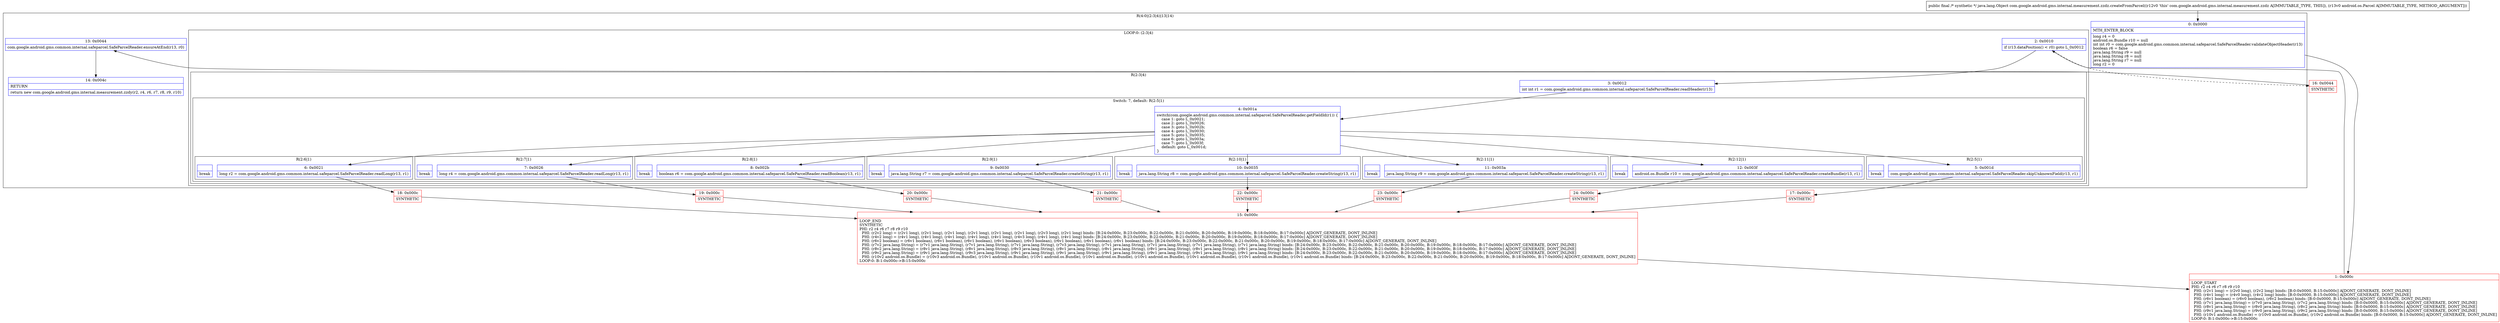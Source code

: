 digraph "CFG forcom.google.android.gms.internal.measurement.zzdz.createFromParcel(Landroid\/os\/Parcel;)Ljava\/lang\/Object;" {
subgraph cluster_Region_1629107127 {
label = "R(4:0|(2:3|4)|13|14)";
node [shape=record,color=blue];
Node_0 [shape=record,label="{0\:\ 0x0000|MTH_ENTER_BLOCK\l|long r4 = 0\landroid.os.Bundle r10 = null\lint int r0 = com.google.android.gms.common.internal.safeparcel.SafeParcelReader.validateObjectHeader(r13)\lboolean r6 = false\ljava.lang.String r9 = null\ljava.lang.String r8 = null\ljava.lang.String r7 = null\llong r2 = 0\l}"];
subgraph cluster_LoopRegion_51984833 {
label = "LOOP:0: (2:3|4)";
node [shape=record,color=blue];
Node_2 [shape=record,label="{2\:\ 0x0010|if (r13.dataPosition() \< r0) goto L_0x0012\l}"];
subgraph cluster_Region_728242269 {
label = "R(2:3|4)";
node [shape=record,color=blue];
Node_3 [shape=record,label="{3\:\ 0x0012|int int r1 = com.google.android.gms.common.internal.safeparcel.SafeParcelReader.readHeader(r13)\l}"];
subgraph cluster_SwitchRegion_783533904 {
label = "Switch: 7, default: R(2:5|1)";
node [shape=record,color=blue];
Node_4 [shape=record,label="{4\:\ 0x001a|switch(com.google.android.gms.common.internal.safeparcel.SafeParcelReader.getFieldId(r1)) \{\l    case 1: goto L_0x0021;\l    case 2: goto L_0x0026;\l    case 3: goto L_0x002b;\l    case 4: goto L_0x0030;\l    case 5: goto L_0x0035;\l    case 6: goto L_0x003a;\l    case 7: goto L_0x003f;\l    default: goto L_0x001d;\l\}\l}"];
subgraph cluster_Region_1151634460 {
label = "R(2:6|1)";
node [shape=record,color=blue];
Node_6 [shape=record,label="{6\:\ 0x0021|long r2 = com.google.android.gms.common.internal.safeparcel.SafeParcelReader.readLong(r13, r1)\l}"];
Node_InsnContainer_905431417 [shape=record,label="{|break\l}"];
}
subgraph cluster_Region_518037936 {
label = "R(2:7|1)";
node [shape=record,color=blue];
Node_7 [shape=record,label="{7\:\ 0x0026|long r4 = com.google.android.gms.common.internal.safeparcel.SafeParcelReader.readLong(r13, r1)\l}"];
Node_InsnContainer_1690645968 [shape=record,label="{|break\l}"];
}
subgraph cluster_Region_858666398 {
label = "R(2:8|1)";
node [shape=record,color=blue];
Node_8 [shape=record,label="{8\:\ 0x002b|boolean r6 = com.google.android.gms.common.internal.safeparcel.SafeParcelReader.readBoolean(r13, r1)\l}"];
Node_InsnContainer_1893444603 [shape=record,label="{|break\l}"];
}
subgraph cluster_Region_115661723 {
label = "R(2:9|1)";
node [shape=record,color=blue];
Node_9 [shape=record,label="{9\:\ 0x0030|java.lang.String r7 = com.google.android.gms.common.internal.safeparcel.SafeParcelReader.createString(r13, r1)\l}"];
Node_InsnContainer_90110600 [shape=record,label="{|break\l}"];
}
subgraph cluster_Region_1291400436 {
label = "R(2:10|1)";
node [shape=record,color=blue];
Node_10 [shape=record,label="{10\:\ 0x0035|java.lang.String r8 = com.google.android.gms.common.internal.safeparcel.SafeParcelReader.createString(r13, r1)\l}"];
Node_InsnContainer_250173275 [shape=record,label="{|break\l}"];
}
subgraph cluster_Region_676917098 {
label = "R(2:11|1)";
node [shape=record,color=blue];
Node_11 [shape=record,label="{11\:\ 0x003a|java.lang.String r9 = com.google.android.gms.common.internal.safeparcel.SafeParcelReader.createString(r13, r1)\l}"];
Node_InsnContainer_1137678563 [shape=record,label="{|break\l}"];
}
subgraph cluster_Region_798583694 {
label = "R(2:12|1)";
node [shape=record,color=blue];
Node_12 [shape=record,label="{12\:\ 0x003f|android.os.Bundle r10 = com.google.android.gms.common.internal.safeparcel.SafeParcelReader.createBundle(r13, r1)\l}"];
Node_InsnContainer_1852208914 [shape=record,label="{|break\l}"];
}
subgraph cluster_Region_237762846 {
label = "R(2:5|1)";
node [shape=record,color=blue];
Node_5 [shape=record,label="{5\:\ 0x001d|com.google.android.gms.common.internal.safeparcel.SafeParcelReader.skipUnknownField(r13, r1)\l}"];
Node_InsnContainer_480140012 [shape=record,label="{|break\l}"];
}
}
}
}
Node_13 [shape=record,label="{13\:\ 0x0044|com.google.android.gms.common.internal.safeparcel.SafeParcelReader.ensureAtEnd(r13, r0)\l}"];
Node_14 [shape=record,label="{14\:\ 0x004c|RETURN\l|return new com.google.android.gms.internal.measurement.zzdy(r2, r4, r6, r7, r8, r9, r10)\l}"];
}
Node_1 [shape=record,color=red,label="{1\:\ 0x000c|LOOP_START\lPHI: r2 r4 r6 r7 r8 r9 r10 \l  PHI: (r2v1 long) = (r2v0 long), (r2v2 long) binds: [B:0:0x0000, B:15:0x000c] A[DONT_GENERATE, DONT_INLINE]\l  PHI: (r4v1 long) = (r4v0 long), (r4v2 long) binds: [B:0:0x0000, B:15:0x000c] A[DONT_GENERATE, DONT_INLINE]\l  PHI: (r6v1 boolean) = (r6v0 boolean), (r6v2 boolean) binds: [B:0:0x0000, B:15:0x000c] A[DONT_GENERATE, DONT_INLINE]\l  PHI: (r7v1 java.lang.String) = (r7v0 java.lang.String), (r7v2 java.lang.String) binds: [B:0:0x0000, B:15:0x000c] A[DONT_GENERATE, DONT_INLINE]\l  PHI: (r8v1 java.lang.String) = (r8v0 java.lang.String), (r8v2 java.lang.String) binds: [B:0:0x0000, B:15:0x000c] A[DONT_GENERATE, DONT_INLINE]\l  PHI: (r9v1 java.lang.String) = (r9v0 java.lang.String), (r9v2 java.lang.String) binds: [B:0:0x0000, B:15:0x000c] A[DONT_GENERATE, DONT_INLINE]\l  PHI: (r10v1 android.os.Bundle) = (r10v0 android.os.Bundle), (r10v2 android.os.Bundle) binds: [B:0:0x0000, B:15:0x000c] A[DONT_GENERATE, DONT_INLINE]\lLOOP:0: B:1:0x000c\-\>B:15:0x000c\l}"];
Node_15 [shape=record,color=red,label="{15\:\ 0x000c|LOOP_END\lSYNTHETIC\lPHI: r2 r4 r6 r7 r8 r9 r10 \l  PHI: (r2v2 long) = (r2v1 long), (r2v1 long), (r2v1 long), (r2v1 long), (r2v1 long), (r2v1 long), (r2v3 long), (r2v1 long) binds: [B:24:0x000c, B:23:0x000c, B:22:0x000c, B:21:0x000c, B:20:0x000c, B:19:0x000c, B:18:0x000c, B:17:0x000c] A[DONT_GENERATE, DONT_INLINE]\l  PHI: (r4v2 long) = (r4v1 long), (r4v1 long), (r4v1 long), (r4v1 long), (r4v1 long), (r4v3 long), (r4v1 long), (r4v1 long) binds: [B:24:0x000c, B:23:0x000c, B:22:0x000c, B:21:0x000c, B:20:0x000c, B:19:0x000c, B:18:0x000c, B:17:0x000c] A[DONT_GENERATE, DONT_INLINE]\l  PHI: (r6v2 boolean) = (r6v1 boolean), (r6v1 boolean), (r6v1 boolean), (r6v1 boolean), (r6v3 boolean), (r6v1 boolean), (r6v1 boolean), (r6v1 boolean) binds: [B:24:0x000c, B:23:0x000c, B:22:0x000c, B:21:0x000c, B:20:0x000c, B:19:0x000c, B:18:0x000c, B:17:0x000c] A[DONT_GENERATE, DONT_INLINE]\l  PHI: (r7v2 java.lang.String) = (r7v1 java.lang.String), (r7v1 java.lang.String), (r7v1 java.lang.String), (r7v3 java.lang.String), (r7v1 java.lang.String), (r7v1 java.lang.String), (r7v1 java.lang.String), (r7v1 java.lang.String) binds: [B:24:0x000c, B:23:0x000c, B:22:0x000c, B:21:0x000c, B:20:0x000c, B:19:0x000c, B:18:0x000c, B:17:0x000c] A[DONT_GENERATE, DONT_INLINE]\l  PHI: (r8v2 java.lang.String) = (r8v1 java.lang.String), (r8v1 java.lang.String), (r8v3 java.lang.String), (r8v1 java.lang.String), (r8v1 java.lang.String), (r8v1 java.lang.String), (r8v1 java.lang.String), (r8v1 java.lang.String) binds: [B:24:0x000c, B:23:0x000c, B:22:0x000c, B:21:0x000c, B:20:0x000c, B:19:0x000c, B:18:0x000c, B:17:0x000c] A[DONT_GENERATE, DONT_INLINE]\l  PHI: (r9v2 java.lang.String) = (r9v1 java.lang.String), (r9v3 java.lang.String), (r9v1 java.lang.String), (r9v1 java.lang.String), (r9v1 java.lang.String), (r9v1 java.lang.String), (r9v1 java.lang.String), (r9v1 java.lang.String) binds: [B:24:0x000c, B:23:0x000c, B:22:0x000c, B:21:0x000c, B:20:0x000c, B:19:0x000c, B:18:0x000c, B:17:0x000c] A[DONT_GENERATE, DONT_INLINE]\l  PHI: (r10v2 android.os.Bundle) = (r10v3 android.os.Bundle), (r10v1 android.os.Bundle), (r10v1 android.os.Bundle), (r10v1 android.os.Bundle), (r10v1 android.os.Bundle), (r10v1 android.os.Bundle), (r10v1 android.os.Bundle), (r10v1 android.os.Bundle) binds: [B:24:0x000c, B:23:0x000c, B:22:0x000c, B:21:0x000c, B:20:0x000c, B:19:0x000c, B:18:0x000c, B:17:0x000c] A[DONT_GENERATE, DONT_INLINE]\lLOOP:0: B:1:0x000c\-\>B:15:0x000c\l}"];
Node_16 [shape=record,color=red,label="{16\:\ 0x0044|SYNTHETIC\l}"];
Node_17 [shape=record,color=red,label="{17\:\ 0x000c|SYNTHETIC\l}"];
Node_18 [shape=record,color=red,label="{18\:\ 0x000c|SYNTHETIC\l}"];
Node_19 [shape=record,color=red,label="{19\:\ 0x000c|SYNTHETIC\l}"];
Node_20 [shape=record,color=red,label="{20\:\ 0x000c|SYNTHETIC\l}"];
Node_21 [shape=record,color=red,label="{21\:\ 0x000c|SYNTHETIC\l}"];
Node_22 [shape=record,color=red,label="{22\:\ 0x000c|SYNTHETIC\l}"];
Node_23 [shape=record,color=red,label="{23\:\ 0x000c|SYNTHETIC\l}"];
Node_24 [shape=record,color=red,label="{24\:\ 0x000c|SYNTHETIC\l}"];
MethodNode[shape=record,label="{public final \/* synthetic *\/ java.lang.Object com.google.android.gms.internal.measurement.zzdz.createFromParcel((r12v0 'this' com.google.android.gms.internal.measurement.zzdz A[IMMUTABLE_TYPE, THIS]), (r13v0 android.os.Parcel A[IMMUTABLE_TYPE, METHOD_ARGUMENT])) }"];
MethodNode -> Node_0;
Node_0 -> Node_1;
Node_2 -> Node_3;
Node_2 -> Node_16[style=dashed];
Node_3 -> Node_4;
Node_4 -> Node_5;
Node_4 -> Node_6;
Node_4 -> Node_7;
Node_4 -> Node_8;
Node_4 -> Node_9;
Node_4 -> Node_10;
Node_4 -> Node_11;
Node_4 -> Node_12;
Node_6 -> Node_18;
Node_7 -> Node_19;
Node_8 -> Node_20;
Node_9 -> Node_21;
Node_10 -> Node_22;
Node_11 -> Node_23;
Node_12 -> Node_24;
Node_5 -> Node_17;
Node_13 -> Node_14;
Node_1 -> Node_2;
Node_15 -> Node_1;
Node_16 -> Node_13;
Node_17 -> Node_15;
Node_18 -> Node_15;
Node_19 -> Node_15;
Node_20 -> Node_15;
Node_21 -> Node_15;
Node_22 -> Node_15;
Node_23 -> Node_15;
Node_24 -> Node_15;
}

